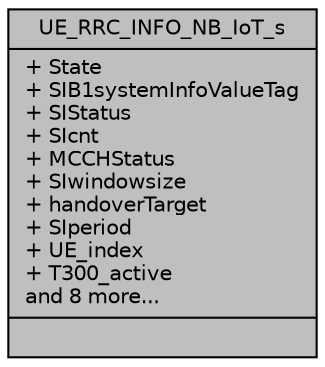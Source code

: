digraph "UE_RRC_INFO_NB_IoT_s"
{
 // LATEX_PDF_SIZE
  edge [fontname="Helvetica",fontsize="10",labelfontname="Helvetica",labelfontsize="10"];
  node [fontname="Helvetica",fontsize="10",shape=record];
  Node1 [label="{UE_RRC_INFO_NB_IoT_s\n|+ State\l+ SIB1systemInfoValueTag\l+ SIStatus\l+ SIcnt\l+ MCCHStatus\l+ SIwindowsize\l+ handoverTarget\l+ SIperiod\l+ UE_index\l+ T300_active\land 8 more...\l|}",height=0.2,width=0.4,color="black", fillcolor="grey75", style="filled", fontcolor="black",tooltip=" "];
}
